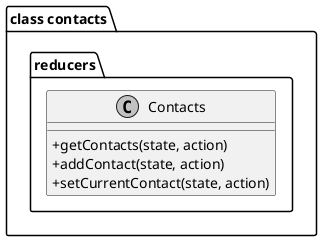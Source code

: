 @startuml

 skinparam monochrome true
 skinparam classAttributeIconSize 0
 top to bottom direction
package "class contacts.reducers"{
  
class "Contacts" {
  + getContacts(state, action)
  + addContact(state, action)
  + setCurrentContact(state, action)
}
  
}


@enduml